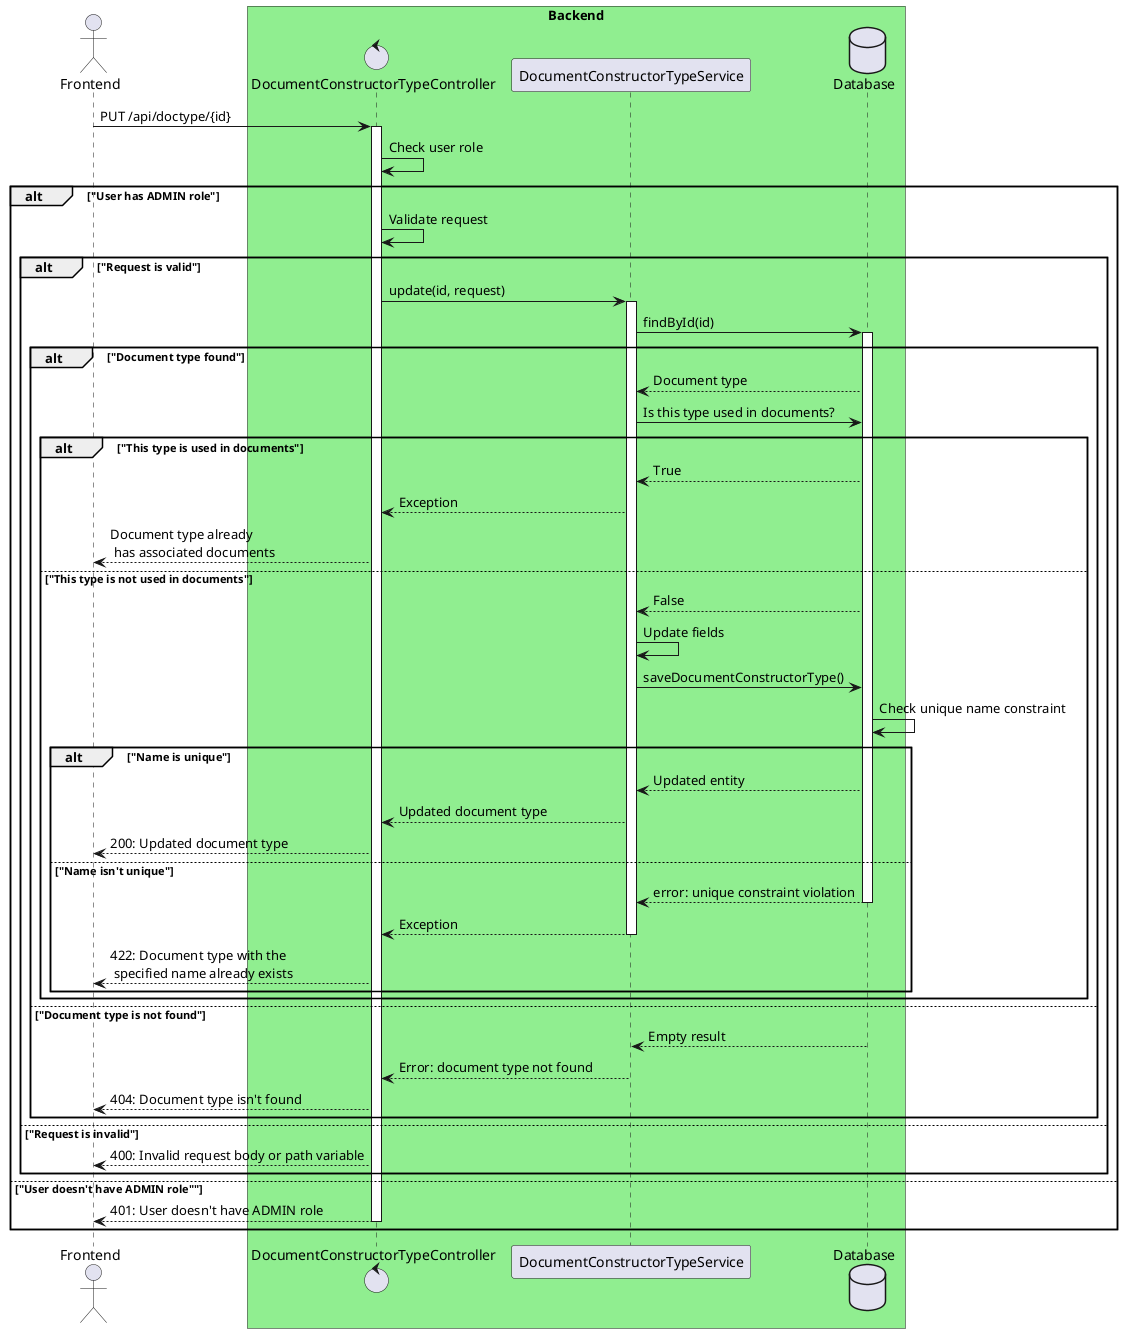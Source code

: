 @startuml

actor "Frontend" as front

box "Backend" #Lightgreen
control "DocumentConstructorTypeController" as controller
participant "DocumentConstructorTypeService" as service
database "Database" as db
end box

'autonumber

front -> controller++: PUT /api/doctype/{id}
controller -> controller: Check user role
alt "User has ADMIN role"
    controller -> controller: Validate request
    alt "Request is valid"
        controller -> service++: update(id, request)
        service -> db++: findById(id)
        alt "Document type found"
            db --> service: Document type
            service -> db: Is this type used in documents?
            alt "This type is used in documents"
                db --> service: True
                service --> controller: Exception
                controller --> front: Document type already \n has associated documents
            else "This type is not used in documents"
                db --> service: False
                service -> service: Update fields
                service -> db: saveDocumentConstructorType()
                db -> db: Check unique name constraint
                alt "Name is unique"
                            db --> service: Updated entity
                            service --> controller: Updated document type
                            controller --> front: 200: Updated document type
                        else "Name isn't unique"
                            db --> service--: error: unique constraint violation
                            service --> controller--: Exception
                            controller --> front: 422: Document type with the \n specified name already exists
                        end
            end
        else "Document type is not found"
            db --> service--: Empty result
            service --> controller--: Error: document type not found
            controller --> front: 404: Document type isn't found
        end
    else "Request is invalid"
        controller --> front: 400: Invalid request body or path variable
    end
else "User doesn't have ADMIN role""
    controller --> front--: 401: User doesn't have ADMIN role
end

@enduml
